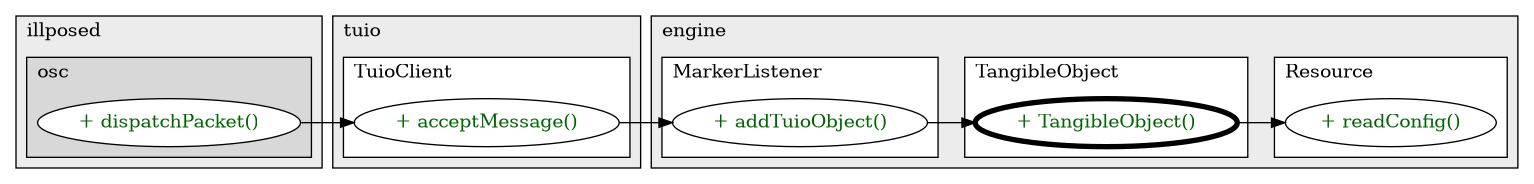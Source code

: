 @startuml

/' diagram meta data start
config=CallConfiguration;
{
  "rootMethod": "org.engine.TangibleObject#TangibleObject(TuioObject,HashMap\u003cTuioCursor, FingerTouchObject\u003e,HashMap\u003cTuioObject, TangibleObject\u003e)",
  "projectClassification": {
    "searchMode": "OpenProject", // OpenProject, AllProjects
    "includedProjects": "",
    "pathEndKeywords": "*.impl",
    "isClientPath": "",
    "isClientName": "",
    "isTestPath": "",
    "isTestName": "",
    "isMappingPath": "",
    "isMappingName": "",
    "isDataAccessPath": "",
    "isDataAccessName": "",
    "isDataStructurePath": "",
    "isDataStructureName": "",
    "isInterfaceStructuresPath": "",
    "isInterfaceStructuresName": "",
    "isEntryPointPath": "",
    "isEntryPointName": "",
    "treatFinalFieldsAsMandatory": false
  },
  "graphRestriction": {
    "classPackageExcludeFilter": "",
    "classPackageIncludeFilter": "",
    "classNameExcludeFilter": "",
    "classNameIncludeFilter": "",
    "methodNameExcludeFilter": "",
    "methodNameIncludeFilter": "",
    "removeByInheritance": "", // inheritance/annotation based filtering is done in a second step
    "removeByAnnotation": "",
    "removeByClassPackage": "", // cleanup the graph after inheritance/annotation based filtering is done
    "removeByClassName": "",
    "cutMappings": false,
    "cutEnum": true,
    "cutTests": true,
    "cutClient": true,
    "cutDataAccess": true,
    "cutInterfaceStructures": true,
    "cutDataStructures": true,
    "cutGetterAndSetter": true,
    "cutConstructors": true
  },
  "graphTraversal": {
    "forwardDepth": 3,
    "backwardDepth": 3,
    "classPackageExcludeFilter": "",
    "classPackageIncludeFilter": "",
    "classNameExcludeFilter": "",
    "classNameIncludeFilter": "",
    "methodNameExcludeFilter": "",
    "methodNameIncludeFilter": "",
    "hideMappings": false,
    "hideDataStructures": false,
    "hidePrivateMethods": true,
    "hideInterfaceCalls": true, // indirection: implementation -> interface (is hidden) -> implementation
    "onlyShowApplicationEntryPoints": false, // root node is included
    "useMethodCallsForStructureDiagram": "ForwardOnly" // ForwardOnly, BothDirections, No
  },
  "details": {
    "aggregation": "GroupByClass", // ByClass, GroupByClass, None
    "showMethodParametersTypes": false,
    "showMethodParametersNames": false,
    "showMethodReturnType": false,
    "showPackageLevels": 2,
    "showCallOrder": false,
    "edgeMode": "MethodsOnly", // TypesOnly, MethodsOnly, TypesAndMethods, MethodsAndDirectTypeUsage
    "showDetailedClassStructure": false
  },
  "rootClass": "org.engine.TangibleObject",
  "extensionCallbackMethod": "" // qualified.class.name#methodName - signature: public static String method(String)
}
diagram meta data end '/



digraph g {
    rankdir="LR"
    splines=polyline
    



subgraph cluster_1298662846 { 
   	label=engine
	labeljust=l
	fillcolor="#ececec"
	style=filled
   
   subgraph cluster_1088933712 { 
   	label=Resource
	labeljust=l
	fillcolor=white
	style=filled
   
   Resource236902260XXXreadConfig104431[
	label="+ readConfig()"
	style=filled
	fillcolor=white
	tooltip="Resource

null"
	fontcolor=darkgreen
];
} 

subgraph cluster_277613360 { 
   	label=MarkerListener
	labeljust=l
	fillcolor=white
	style=filled
   
   MarkerListener236902260XXXaddTuioObject49578406[
	label="+ addTuioObject()"
	style=filled
	fillcolor=white
	tooltip="MarkerListener

&#10;	  This callback method is invoked by the TuioClient when a new TuioObject is added to the session. &#10;	 &#10;	  @param tobj the TuioObject reference associated to the addTuioObject event&#10;	 "
	fontcolor=darkgreen
];
} 

subgraph cluster_556573017 { 
   	label=TangibleObject
	labeljust=l
	fillcolor=white
	style=filled
   
   TangibleObject236902260XXXTangibleObject1378963881[
	label="+ TangibleObject()"
	style=filled
	fillcolor=white
	tooltip="TangibleObject

null"
	penwidth=4
	fontcolor=darkgreen
];
} 
} 

subgraph cluster_1423555606 { 
   	label=illposed
	labeljust=l
	fillcolor="#ececec"
	style=filled
   
   subgraph cluster_1699010299 { 
   	label=osc
	labeljust=l
	fillcolor="#d8d8d8"
	style=filled


OSCPacketDispatcher1129026502XXXdispatchPacket714438585[
	label="+ dispatchPacket()"
	style=filled
	fillcolor=white
	tooltip="OSCPacketDispatcher

null"
	fontcolor=darkgreen
];

} 
} 

subgraph cluster_3571559 { 
   	label=tuio
	labeljust=l
	fillcolor="#ececec"
	style=filled
   
   subgraph cluster_1885001900 { 
   	label=TuioClient
	labeljust=l
	fillcolor=white
	style=filled
   
   TuioClient660144204XXXacceptMessage1726079126[
	label="+ acceptMessage()"
	style=filled
	fillcolor=white
	tooltip="TuioClient

&#10;	  The OSC callback method where all TUIO messages are received and decoded&#10;	  and where the TUIO event callbacks are dispatched&#10;	 &#10;	  @param date	the time stamp of the OSC bundle&#10;	  @param message	the received OSC message&#10;	 "
	fontcolor=darkgreen
];
} 
} 

'edges    
MarkerListener236902260XXXaddTuioObject49578406 -> TangibleObject236902260XXXTangibleObject1378963881;
OSCPacketDispatcher1129026502XXXdispatchPacket714438585 -> TuioClient660144204XXXacceptMessage1726079126;
TangibleObject236902260XXXTangibleObject1378963881 -> Resource236902260XXXreadConfig104431;
TuioClient660144204XXXacceptMessage1726079126 -> MarkerListener236902260XXXaddTuioObject49578406;
    
}
@enduml